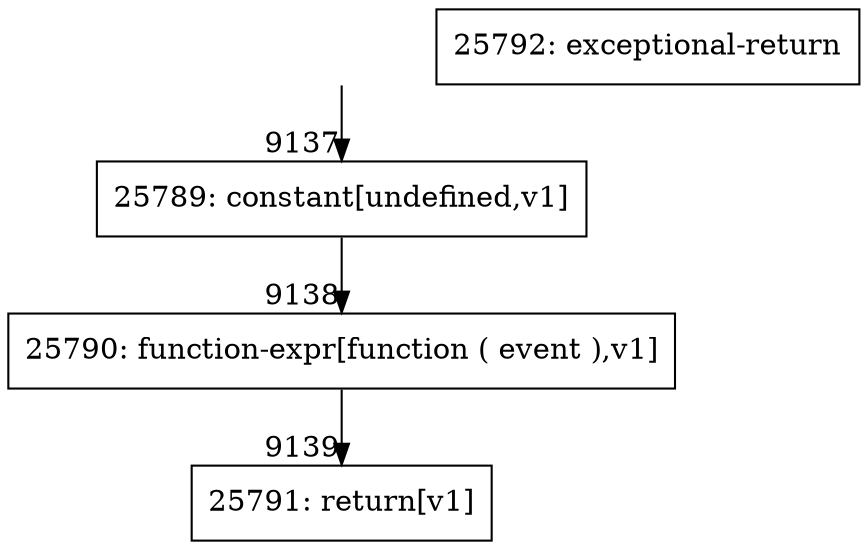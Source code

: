 digraph {
rankdir="TD"
BB_entry692[shape=none,label=""];
BB_entry692 -> BB9137 [tailport=s, headport=n, headlabel="    9137"]
BB9137 [shape=record label="{25789: constant[undefined,v1]}" ] 
BB9137 -> BB9138 [tailport=s, headport=n, headlabel="      9138"]
BB9138 [shape=record label="{25790: function-expr[function ( event ),v1]}" ] 
BB9138 -> BB9139 [tailport=s, headport=n, headlabel="      9139"]
BB9139 [shape=record label="{25791: return[v1]}" ] 
BB9140 [shape=record label="{25792: exceptional-return}" ] 
//#$~ 7206
}
